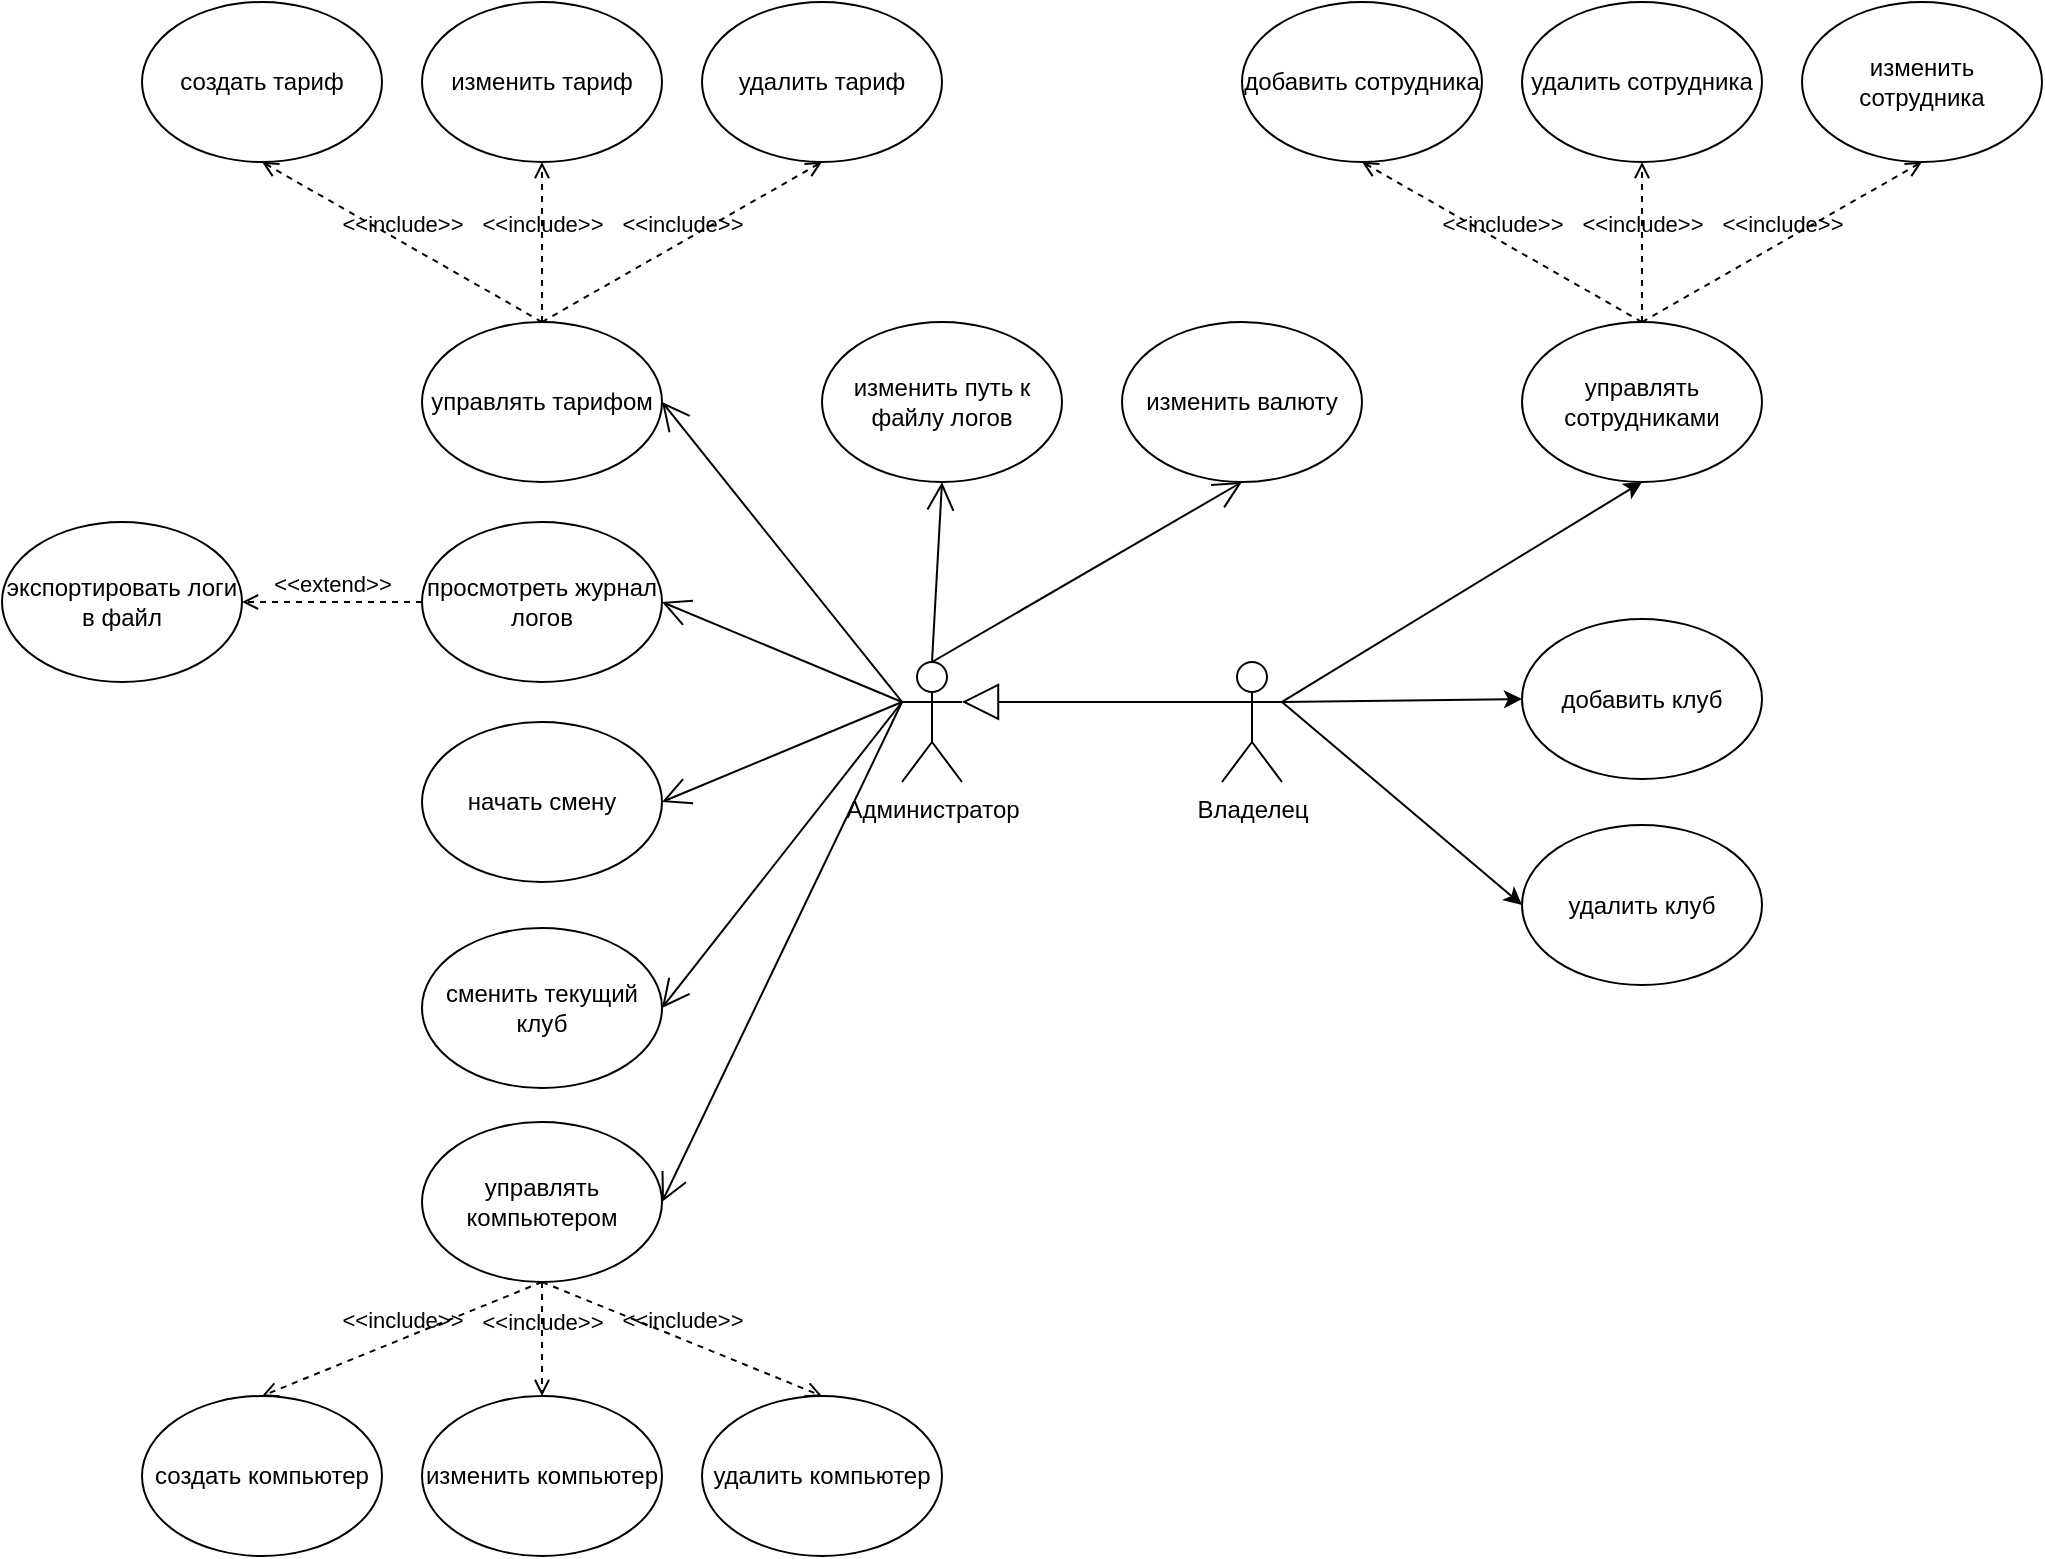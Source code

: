 <mxfile version="24.4.4" type="device">
  <diagram name="Page-1" id="e7e014a7-5840-1c2e-5031-d8a46d1fe8dd">
    <mxGraphModel dx="2919" dy="1728" grid="1" gridSize="10" guides="1" tooltips="1" connect="1" arrows="1" fold="1" page="1" pageScale="1" pageWidth="1169" pageHeight="826" background="none" math="0" shadow="0">
      <root>
        <mxCell id="0" />
        <mxCell id="1" parent="0" />
        <mxCell id="YsNcSv_oeG620owVBJP3-41" value="Администратор" style="shape=umlActor;verticalLabelPosition=bottom;verticalAlign=top;html=1;outlineConnect=0;" vertex="1" parent="1">
          <mxGeometry x="330" y="240" width="30" height="60" as="geometry" />
        </mxCell>
        <mxCell id="YsNcSv_oeG620owVBJP3-42" value="Владелец" style="shape=umlActor;verticalLabelPosition=bottom;verticalAlign=top;html=1;outlineConnect=0;" vertex="1" parent="1">
          <mxGeometry x="490" y="240" width="30" height="60" as="geometry" />
        </mxCell>
        <mxCell id="YsNcSv_oeG620owVBJP3-44" value="создать тариф" style="ellipse;whiteSpace=wrap;html=1;" vertex="1" parent="1">
          <mxGeometry x="-50" y="-90" width="120" height="80" as="geometry" />
        </mxCell>
        <mxCell id="YsNcSv_oeG620owVBJP3-45" value="изменить тариф" style="ellipse;whiteSpace=wrap;html=1;" vertex="1" parent="1">
          <mxGeometry x="90" y="-90" width="120" height="80" as="geometry" />
        </mxCell>
        <mxCell id="YsNcSv_oeG620owVBJP3-46" value="удалить тариф" style="ellipse;whiteSpace=wrap;html=1;" vertex="1" parent="1">
          <mxGeometry x="230" y="-90" width="120" height="80" as="geometry" />
        </mxCell>
        <mxCell id="YsNcSv_oeG620owVBJP3-47" value="создать компьютер" style="ellipse;whiteSpace=wrap;html=1;" vertex="1" parent="1">
          <mxGeometry x="-50" y="607" width="120" height="80" as="geometry" />
        </mxCell>
        <mxCell id="YsNcSv_oeG620owVBJP3-48" value="изменить компьютер" style="ellipse;whiteSpace=wrap;html=1;" vertex="1" parent="1">
          <mxGeometry x="90" y="607" width="120" height="80" as="geometry" />
        </mxCell>
        <mxCell id="YsNcSv_oeG620owVBJP3-49" value="удалить компьютер" style="ellipse;whiteSpace=wrap;html=1;" vertex="1" parent="1">
          <mxGeometry x="230" y="607" width="120" height="80" as="geometry" />
        </mxCell>
        <mxCell id="YsNcSv_oeG620owVBJP3-50" value="просмотреть журнал логов" style="ellipse;whiteSpace=wrap;html=1;" vertex="1" parent="1">
          <mxGeometry x="90" y="170" width="120" height="80" as="geometry" />
        </mxCell>
        <mxCell id="YsNcSv_oeG620owVBJP3-51" value="начать смену" style="ellipse;whiteSpace=wrap;html=1;" vertex="1" parent="1">
          <mxGeometry x="90" y="270" width="120" height="80" as="geometry" />
        </mxCell>
        <mxCell id="YsNcSv_oeG620owVBJP3-52" value="управлять тарифом" style="ellipse;whiteSpace=wrap;html=1;" vertex="1" parent="1">
          <mxGeometry x="90" y="70" width="120" height="80" as="geometry" />
        </mxCell>
        <mxCell id="YsNcSv_oeG620owVBJP3-56" value="управлять компьютером" style="ellipse;whiteSpace=wrap;html=1;" vertex="1" parent="1">
          <mxGeometry x="90" y="470" width="120" height="80" as="geometry" />
        </mxCell>
        <mxCell id="YsNcSv_oeG620owVBJP3-62" value="" style="endArrow=open;endFill=1;endSize=12;html=1;rounded=0;exitX=0;exitY=0.333;exitDx=0;exitDy=0;exitPerimeter=0;entryX=1;entryY=0.5;entryDx=0;entryDy=0;" edge="1" parent="1" source="YsNcSv_oeG620owVBJP3-41" target="YsNcSv_oeG620owVBJP3-52">
          <mxGeometry width="160" relative="1" as="geometry">
            <mxPoint x="220" y="270" as="sourcePoint" />
            <mxPoint x="380" y="270" as="targetPoint" />
          </mxGeometry>
        </mxCell>
        <mxCell id="YsNcSv_oeG620owVBJP3-63" value="" style="endArrow=open;endFill=1;endSize=12;html=1;rounded=0;entryX=1;entryY=0.5;entryDx=0;entryDy=0;" edge="1" parent="1" target="YsNcSv_oeG620owVBJP3-56">
          <mxGeometry width="160" relative="1" as="geometry">
            <mxPoint x="330" y="260" as="sourcePoint" />
            <mxPoint x="220" y="180" as="targetPoint" />
          </mxGeometry>
        </mxCell>
        <mxCell id="YsNcSv_oeG620owVBJP3-64" value="сменить текущий клуб" style="ellipse;whiteSpace=wrap;html=1;" vertex="1" parent="1">
          <mxGeometry x="90" y="373" width="120" height="80" as="geometry" />
        </mxCell>
        <mxCell id="YsNcSv_oeG620owVBJP3-66" value="" style="endArrow=block;endSize=16;endFill=0;html=1;rounded=0;entryX=1;entryY=0.333;entryDx=0;entryDy=0;entryPerimeter=0;exitX=0;exitY=0.333;exitDx=0;exitDy=0;exitPerimeter=0;" edge="1" parent="1" source="YsNcSv_oeG620owVBJP3-42" target="YsNcSv_oeG620owVBJP3-41">
          <mxGeometry width="160" relative="1" as="geometry">
            <mxPoint x="440" y="190" as="sourcePoint" />
            <mxPoint x="490" y="260" as="targetPoint" />
          </mxGeometry>
        </mxCell>
        <mxCell id="YsNcSv_oeG620owVBJP3-67" value="" style="endArrow=open;endFill=1;endSize=12;html=1;rounded=0;entryX=1;entryY=0.5;entryDx=0;entryDy=0;" edge="1" parent="1" target="YsNcSv_oeG620owVBJP3-50">
          <mxGeometry width="160" relative="1" as="geometry">
            <mxPoint x="330" y="260" as="sourcePoint" />
            <mxPoint x="220" y="120" as="targetPoint" />
          </mxGeometry>
        </mxCell>
        <mxCell id="YsNcSv_oeG620owVBJP3-68" value="" style="endArrow=open;endFill=1;endSize=12;html=1;rounded=0;entryX=1;entryY=0.5;entryDx=0;entryDy=0;" edge="1" parent="1" target="YsNcSv_oeG620owVBJP3-51">
          <mxGeometry width="160" relative="1" as="geometry">
            <mxPoint x="330" y="260" as="sourcePoint" />
            <mxPoint x="220" y="220" as="targetPoint" />
          </mxGeometry>
        </mxCell>
        <mxCell id="YsNcSv_oeG620owVBJP3-69" value="" style="endArrow=open;endFill=1;endSize=12;html=1;rounded=0;entryX=1;entryY=0.5;entryDx=0;entryDy=0;" edge="1" parent="1" target="YsNcSv_oeG620owVBJP3-64">
          <mxGeometry width="160" relative="1" as="geometry">
            <mxPoint x="330" y="260" as="sourcePoint" />
            <mxPoint x="220" y="320" as="targetPoint" />
          </mxGeometry>
        </mxCell>
        <mxCell id="YsNcSv_oeG620owVBJP3-70" value="управлять сотрудниками" style="ellipse;whiteSpace=wrap;html=1;" vertex="1" parent="1">
          <mxGeometry x="640" y="70" width="120" height="80" as="geometry" />
        </mxCell>
        <mxCell id="YsNcSv_oeG620owVBJP3-71" value="добавить сотрудника" style="ellipse;whiteSpace=wrap;html=1;" vertex="1" parent="1">
          <mxGeometry x="500" y="-90" width="120" height="80" as="geometry" />
        </mxCell>
        <mxCell id="YsNcSv_oeG620owVBJP3-72" value="удалить сотрудника" style="ellipse;whiteSpace=wrap;html=1;" vertex="1" parent="1">
          <mxGeometry x="640" y="-90" width="120" height="80" as="geometry" />
        </mxCell>
        <mxCell id="YsNcSv_oeG620owVBJP3-73" value="изменить сотрудника" style="ellipse;whiteSpace=wrap;html=1;" vertex="1" parent="1">
          <mxGeometry x="780" y="-90" width="120" height="80" as="geometry" />
        </mxCell>
        <mxCell id="YsNcSv_oeG620owVBJP3-74" value="&amp;lt;&amp;lt;include&amp;gt;&amp;gt;" style="html=1;verticalAlign=bottom;labelBackgroundColor=none;endArrow=open;endFill=0;dashed=1;rounded=0;entryX=0.5;entryY=1;entryDx=0;entryDy=0;exitX=0.5;exitY=0;exitDx=0;exitDy=0;" edge="1" parent="1" source="YsNcSv_oeG620owVBJP3-70" target="YsNcSv_oeG620owVBJP3-71">
          <mxGeometry width="160" relative="1" as="geometry">
            <mxPoint x="540" y="20" as="sourcePoint" />
            <mxPoint x="700" y="20" as="targetPoint" />
          </mxGeometry>
        </mxCell>
        <mxCell id="YsNcSv_oeG620owVBJP3-75" value="&amp;lt;&amp;lt;include&amp;gt;&amp;gt;" style="html=1;verticalAlign=bottom;labelBackgroundColor=none;endArrow=open;endFill=0;dashed=1;rounded=0;entryX=0.5;entryY=1;entryDx=0;entryDy=0;exitX=0.5;exitY=0;exitDx=0;exitDy=0;" edge="1" parent="1" source="YsNcSv_oeG620owVBJP3-70" target="YsNcSv_oeG620owVBJP3-72">
          <mxGeometry width="160" relative="1" as="geometry">
            <mxPoint x="700" y="20" as="sourcePoint" />
            <mxPoint x="570" y="-20" as="targetPoint" />
          </mxGeometry>
        </mxCell>
        <mxCell id="YsNcSv_oeG620owVBJP3-76" value="&amp;lt;&amp;lt;include&amp;gt;&amp;gt;" style="html=1;verticalAlign=bottom;labelBackgroundColor=none;endArrow=open;endFill=0;dashed=1;rounded=0;entryX=0.5;entryY=1;entryDx=0;entryDy=0;exitX=0.5;exitY=0;exitDx=0;exitDy=0;" edge="1" parent="1" source="YsNcSv_oeG620owVBJP3-70" target="YsNcSv_oeG620owVBJP3-73">
          <mxGeometry width="160" relative="1" as="geometry">
            <mxPoint x="710" y="30" as="sourcePoint" />
            <mxPoint x="710" y="-20" as="targetPoint" />
          </mxGeometry>
        </mxCell>
        <mxCell id="YsNcSv_oeG620owVBJP3-77" value="&amp;lt;&amp;lt;include&amp;gt;&amp;gt;" style="html=1;verticalAlign=bottom;labelBackgroundColor=none;endArrow=open;endFill=0;dashed=1;rounded=0;entryX=0.5;entryY=1;entryDx=0;entryDy=0;exitX=0.5;exitY=0;exitDx=0;exitDy=0;" edge="1" parent="1" target="YsNcSv_oeG620owVBJP3-44">
          <mxGeometry width="160" relative="1" as="geometry">
            <mxPoint x="150" y="70" as="sourcePoint" />
            <mxPoint x="10" y="20" as="targetPoint" />
          </mxGeometry>
        </mxCell>
        <mxCell id="YsNcSv_oeG620owVBJP3-78" value="&amp;lt;&amp;lt;include&amp;gt;&amp;gt;" style="html=1;verticalAlign=bottom;labelBackgroundColor=none;endArrow=open;endFill=0;dashed=1;rounded=0;entryX=0.5;entryY=1;entryDx=0;entryDy=0;" edge="1" parent="1" target="YsNcSv_oeG620owVBJP3-45">
          <mxGeometry width="160" relative="1" as="geometry">
            <mxPoint x="150" y="70" as="sourcePoint" />
            <mxPoint x="150" y="20" as="targetPoint" />
          </mxGeometry>
        </mxCell>
        <mxCell id="YsNcSv_oeG620owVBJP3-79" value="&amp;lt;&amp;lt;include&amp;gt;&amp;gt;" style="html=1;verticalAlign=bottom;labelBackgroundColor=none;endArrow=open;endFill=0;dashed=1;rounded=0;entryX=0.5;entryY=1;entryDx=0;entryDy=0;exitX=0.5;exitY=0;exitDx=0;exitDy=0;" edge="1" parent="1" target="YsNcSv_oeG620owVBJP3-46">
          <mxGeometry width="160" relative="1" as="geometry">
            <mxPoint x="150" y="70" as="sourcePoint" />
            <mxPoint x="290" y="20" as="targetPoint" />
          </mxGeometry>
        </mxCell>
        <mxCell id="YsNcSv_oeG620owVBJP3-80" value="&amp;lt;&amp;lt;include&amp;gt;&amp;gt;" style="html=1;verticalAlign=bottom;labelBackgroundColor=none;endArrow=open;endFill=0;dashed=1;rounded=0;entryX=0.5;entryY=0;entryDx=0;entryDy=0;exitX=0.5;exitY=1;exitDx=0;exitDy=0;" edge="1" parent="1" source="YsNcSv_oeG620owVBJP3-56" target="YsNcSv_oeG620owVBJP3-47">
          <mxGeometry width="160" relative="1" as="geometry">
            <mxPoint x="150" y="607" as="sourcePoint" />
            <mxPoint x="10" y="527" as="targetPoint" />
          </mxGeometry>
        </mxCell>
        <mxCell id="YsNcSv_oeG620owVBJP3-81" value="&amp;lt;&amp;lt;include&amp;gt;&amp;gt;" style="html=1;verticalAlign=bottom;labelBackgroundColor=none;endArrow=open;endFill=0;dashed=1;rounded=0;exitX=0.5;exitY=1;exitDx=0;exitDy=0;" edge="1" parent="1" source="YsNcSv_oeG620owVBJP3-56" target="YsNcSv_oeG620owVBJP3-48">
          <mxGeometry width="160" relative="1" as="geometry">
            <mxPoint x="150" y="607" as="sourcePoint" />
            <mxPoint x="150" y="527" as="targetPoint" />
            <Array as="points" />
          </mxGeometry>
        </mxCell>
        <mxCell id="YsNcSv_oeG620owVBJP3-82" value="&amp;lt;&amp;lt;include&amp;gt;&amp;gt;" style="html=1;verticalAlign=bottom;labelBackgroundColor=none;endArrow=open;endFill=0;dashed=1;rounded=0;entryX=0.5;entryY=0;entryDx=0;entryDy=0;" edge="1" parent="1" target="YsNcSv_oeG620owVBJP3-49">
          <mxGeometry width="160" relative="1" as="geometry">
            <mxPoint x="150" y="550" as="sourcePoint" />
            <mxPoint x="290" y="527" as="targetPoint" />
          </mxGeometry>
        </mxCell>
        <mxCell id="YsNcSv_oeG620owVBJP3-83" value="" style="endArrow=classic;html=1;rounded=0;exitX=1;exitY=0.333;exitDx=0;exitDy=0;exitPerimeter=0;entryX=0.5;entryY=1;entryDx=0;entryDy=0;" edge="1" parent="1" source="YsNcSv_oeG620owVBJP3-42" target="YsNcSv_oeG620owVBJP3-70">
          <mxGeometry width="50" height="50" relative="1" as="geometry">
            <mxPoint x="570" y="250" as="sourcePoint" />
            <mxPoint x="620" y="200" as="targetPoint" />
          </mxGeometry>
        </mxCell>
        <mxCell id="YsNcSv_oeG620owVBJP3-84" value="добавить клуб" style="ellipse;whiteSpace=wrap;html=1;" vertex="1" parent="1">
          <mxGeometry x="640" y="218.5" width="120" height="80" as="geometry" />
        </mxCell>
        <mxCell id="YsNcSv_oeG620owVBJP3-85" value="удалить клуб" style="ellipse;whiteSpace=wrap;html=1;" vertex="1" parent="1">
          <mxGeometry x="640" y="321.5" width="120" height="80" as="geometry" />
        </mxCell>
        <mxCell id="YsNcSv_oeG620owVBJP3-86" value="" style="endArrow=classic;html=1;rounded=0;exitX=1;exitY=0.333;exitDx=0;exitDy=0;exitPerimeter=0;entryX=0;entryY=0.5;entryDx=0;entryDy=0;" edge="1" parent="1" source="YsNcSv_oeG620owVBJP3-42" target="YsNcSv_oeG620owVBJP3-84">
          <mxGeometry width="50" height="50" relative="1" as="geometry">
            <mxPoint x="530" y="270" as="sourcePoint" />
            <mxPoint x="710" y="160" as="targetPoint" />
          </mxGeometry>
        </mxCell>
        <mxCell id="YsNcSv_oeG620owVBJP3-87" value="" style="endArrow=classic;html=1;rounded=0;exitX=1;exitY=0.333;exitDx=0;exitDy=0;exitPerimeter=0;entryX=0;entryY=0.5;entryDx=0;entryDy=0;" edge="1" parent="1" source="YsNcSv_oeG620owVBJP3-42" target="YsNcSv_oeG620owVBJP3-85">
          <mxGeometry width="50" height="50" relative="1" as="geometry">
            <mxPoint x="530" y="270" as="sourcePoint" />
            <mxPoint x="650" y="300" as="targetPoint" />
          </mxGeometry>
        </mxCell>
        <mxCell id="YsNcSv_oeG620owVBJP3-94" value="изменить путь к файлу логов" style="ellipse;whiteSpace=wrap;html=1;" vertex="1" parent="1">
          <mxGeometry x="290" y="70" width="120" height="80" as="geometry" />
        </mxCell>
        <mxCell id="YsNcSv_oeG620owVBJP3-95" value="изменить валюту" style="ellipse;whiteSpace=wrap;html=1;" vertex="1" parent="1">
          <mxGeometry x="440" y="70" width="120" height="80" as="geometry" />
        </mxCell>
        <mxCell id="YsNcSv_oeG620owVBJP3-96" value="" style="endArrow=open;endFill=1;endSize=12;html=1;rounded=0;exitX=0.5;exitY=0;exitDx=0;exitDy=0;exitPerimeter=0;entryX=0.5;entryY=1;entryDx=0;entryDy=0;" edge="1" parent="1" source="YsNcSv_oeG620owVBJP3-41" target="YsNcSv_oeG620owVBJP3-94">
          <mxGeometry width="160" relative="1" as="geometry">
            <mxPoint x="340" y="270" as="sourcePoint" />
            <mxPoint x="220" y="120" as="targetPoint" />
          </mxGeometry>
        </mxCell>
        <mxCell id="YsNcSv_oeG620owVBJP3-97" value="" style="endArrow=open;endFill=1;endSize=12;html=1;rounded=0;exitX=0.5;exitY=0;exitDx=0;exitDy=0;exitPerimeter=0;entryX=0.5;entryY=1;entryDx=0;entryDy=0;" edge="1" parent="1" source="YsNcSv_oeG620owVBJP3-41" target="YsNcSv_oeG620owVBJP3-95">
          <mxGeometry width="160" relative="1" as="geometry">
            <mxPoint x="350" y="280" as="sourcePoint" />
            <mxPoint x="230" y="130" as="targetPoint" />
          </mxGeometry>
        </mxCell>
        <mxCell id="YsNcSv_oeG620owVBJP3-98" value="экспортировать логи в файл" style="ellipse;whiteSpace=wrap;html=1;" vertex="1" parent="1">
          <mxGeometry x="-120" y="170" width="120" height="80" as="geometry" />
        </mxCell>
        <mxCell id="YsNcSv_oeG620owVBJP3-99" value="&amp;lt;&amp;lt;extend&amp;gt;&amp;gt;" style="html=1;verticalAlign=bottom;labelBackgroundColor=none;endArrow=open;endFill=0;dashed=1;rounded=0;exitX=0;exitY=0.5;exitDx=0;exitDy=0;entryX=1;entryY=0.5;entryDx=0;entryDy=0;" edge="1" parent="1" source="YsNcSv_oeG620owVBJP3-50" target="YsNcSv_oeG620owVBJP3-98">
          <mxGeometry width="160" relative="1" as="geometry">
            <mxPoint x="10" y="190" as="sourcePoint" />
            <mxPoint x="170" y="190" as="targetPoint" />
          </mxGeometry>
        </mxCell>
      </root>
    </mxGraphModel>
  </diagram>
</mxfile>
